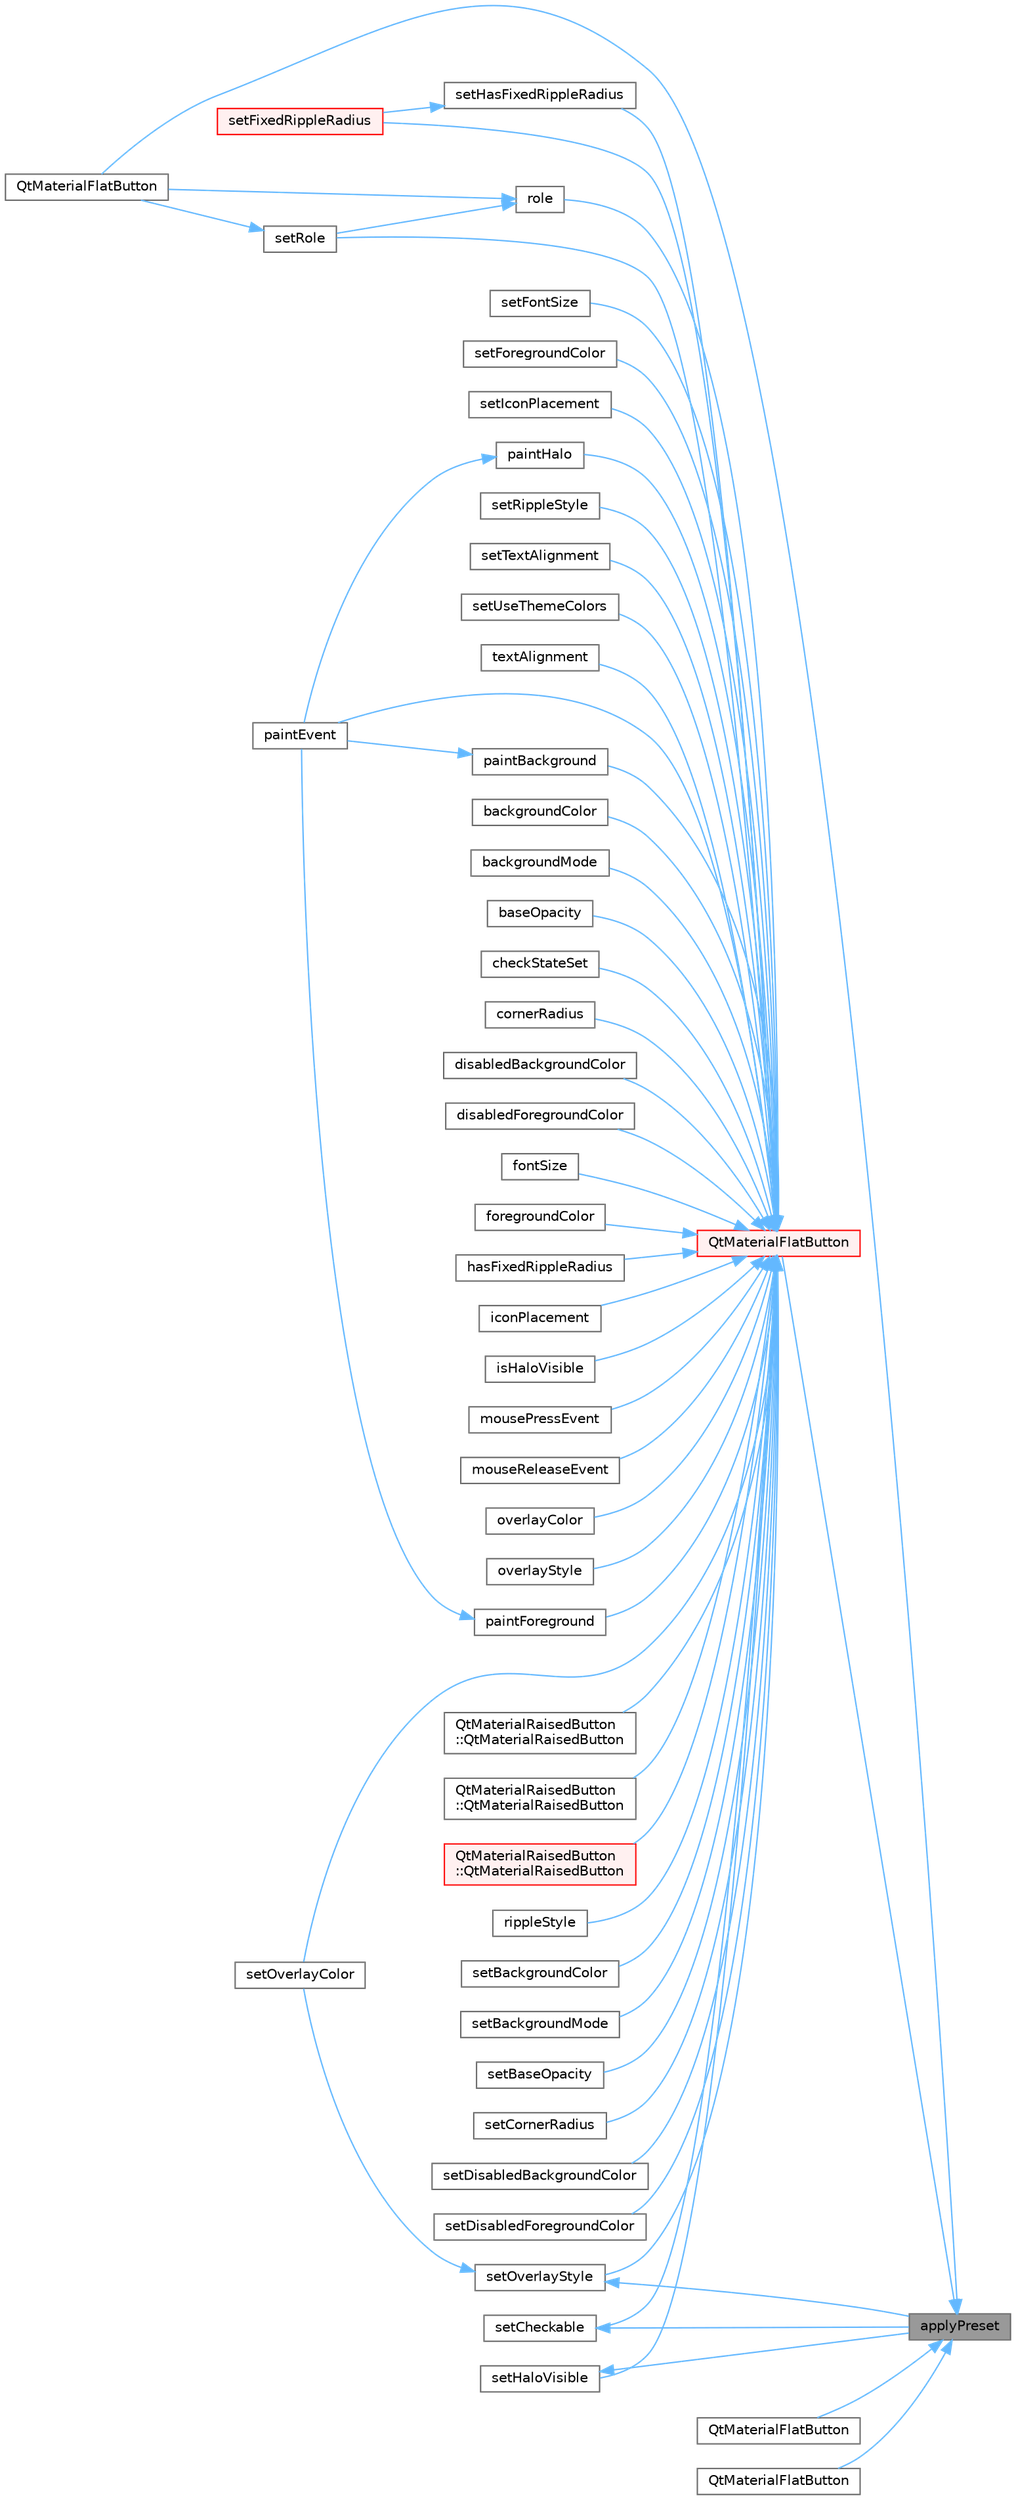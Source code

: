 digraph "applyPreset"
{
 // LATEX_PDF_SIZE
  bgcolor="transparent";
  edge [fontname=Helvetica,fontsize=10,labelfontname=Helvetica,labelfontsize=10];
  node [fontname=Helvetica,fontsize=10,shape=box,height=0.2,width=0.4];
  rankdir="RL";
  Node1 [id="Node000001",label="applyPreset",height=0.2,width=0.4,color="gray40", fillcolor="grey60", style="filled", fontcolor="black",tooltip="应用预设样式"];
  Node1 -> Node2 [id="edge1_Node000001_Node000002",dir="back",color="steelblue1",style="solid",tooltip=" "];
  Node2 [id="Node000002",label="QtMaterialFlatButton",height=0.2,width=0.4,color="grey40", fillcolor="white", style="filled",URL="$class_qt_material_flat_button.html#a77599465a0ecacaed2ff2104abe5dbc1",tooltip="构造函数，初始化扁平按钮"];
  Node1 -> Node3 [id="edge2_Node000001_Node000003",dir="back",color="steelblue1",style="solid",tooltip=" "];
  Node3 [id="Node000003",label="QtMaterialFlatButton",height=0.2,width=0.4,color="grey40", fillcolor="white", style="filled",URL="$class_qt_material_flat_button.html#a52525ef7bdb06e98f817155c22d671f9",tooltip="构造函数，初始化扁平按钮"];
  Node1 -> Node4 [id="edge3_Node000001_Node000004",dir="back",color="steelblue1",style="solid",tooltip=" "];
  Node4 [id="Node000004",label="QtMaterialFlatButton",height=0.2,width=0.4,color="grey40", fillcolor="white", style="filled",URL="$class_qt_material_flat_button.html#a4373196786419e67e0de519c87f3429b",tooltip="构造函数，初始化扁平按钮（私有）"];
  Node1 -> Node5 [id="edge4_Node000001_Node000005",dir="back",color="steelblue1",style="solid",tooltip=" "];
  Node5 [id="Node000005",label="QtMaterialFlatButton",height=0.2,width=0.4,color="red", fillcolor="#FFF0F0", style="filled",URL="$class_qt_material_flat_button.html#a65ea12ca4f16ac2e30c3cf50dce44d02",tooltip="构造函数，初始化扁平按钮"];
  Node5 -> Node6 [id="edge5_Node000005_Node000006",dir="back",color="steelblue1",style="solid",tooltip=" "];
  Node6 [id="Node000006",label="backgroundColor",height=0.2,width=0.4,color="grey40", fillcolor="white", style="filled",URL="$class_qt_material_flat_button.html#ad908e5c524cf9bf566e7f00618666ca0",tooltip="获取背景色"];
  Node5 -> Node7 [id="edge6_Node000005_Node000007",dir="back",color="steelblue1",style="solid",tooltip=" "];
  Node7 [id="Node000007",label="backgroundMode",height=0.2,width=0.4,color="grey40", fillcolor="white", style="filled",URL="$class_qt_material_flat_button.html#a74307169c1070e1d787e389331f17c76",tooltip="获取背景模式"];
  Node5 -> Node8 [id="edge7_Node000005_Node000008",dir="back",color="steelblue1",style="solid",tooltip=" "];
  Node8 [id="Node000008",label="baseOpacity",height=0.2,width=0.4,color="grey40", fillcolor="white", style="filled",URL="$class_qt_material_flat_button.html#a1f7e6e3028fc51149732c13c7ffddbea",tooltip="获取基础透明度"];
  Node5 -> Node9 [id="edge8_Node000005_Node000009",dir="back",color="steelblue1",style="solid",tooltip=" "];
  Node9 [id="Node000009",label="checkStateSet",height=0.2,width=0.4,color="grey40", fillcolor="white", style="filled",URL="$class_qt_material_flat_button.html#a6cace0c26d7cb8e8a5d3630dfd3f4a78",tooltip="检查选中状态"];
  Node5 -> Node10 [id="edge9_Node000005_Node000010",dir="back",color="steelblue1",style="solid",tooltip=" "];
  Node10 [id="Node000010",label="cornerRadius",height=0.2,width=0.4,color="grey40", fillcolor="white", style="filled",URL="$class_qt_material_flat_button.html#a73ebf633665bbb722d72cfb02b264a0b",tooltip="获取圆角半径"];
  Node5 -> Node11 [id="edge10_Node000005_Node000011",dir="back",color="steelblue1",style="solid",tooltip=" "];
  Node11 [id="Node000011",label="disabledBackgroundColor",height=0.2,width=0.4,color="grey40", fillcolor="white", style="filled",URL="$class_qt_material_flat_button.html#ad93ef3978a287b9d814047fa09406ef6",tooltip="获取禁用状态背景色"];
  Node5 -> Node12 [id="edge11_Node000005_Node000012",dir="back",color="steelblue1",style="solid",tooltip=" "];
  Node12 [id="Node000012",label="disabledForegroundColor",height=0.2,width=0.4,color="grey40", fillcolor="white", style="filled",URL="$class_qt_material_flat_button.html#a53f6975c359c7ede5cf330a929648864",tooltip="获取禁用状态前景色"];
  Node5 -> Node13 [id="edge12_Node000005_Node000013",dir="back",color="steelblue1",style="solid",tooltip=" "];
  Node13 [id="Node000013",label="fontSize",height=0.2,width=0.4,color="grey40", fillcolor="white", style="filled",URL="$class_qt_material_flat_button.html#ab06727560c58769d09f2e4487a56e9fa",tooltip="获取字体大小"];
  Node5 -> Node14 [id="edge13_Node000005_Node000014",dir="back",color="steelblue1",style="solid",tooltip=" "];
  Node14 [id="Node000014",label="foregroundColor",height=0.2,width=0.4,color="grey40", fillcolor="white", style="filled",URL="$class_qt_material_flat_button.html#aa8c222b8b118db35838267c7f799e08b",tooltip="获取前景色"];
  Node5 -> Node15 [id="edge14_Node000005_Node000015",dir="back",color="steelblue1",style="solid",tooltip=" "];
  Node15 [id="Node000015",label="hasFixedRippleRadius",height=0.2,width=0.4,color="grey40", fillcolor="white", style="filled",URL="$class_qt_material_flat_button.html#afec9b0bf68a85fb5b00cf3e79b05fa69",tooltip="检查是否使用固定水波纹半径"];
  Node5 -> Node16 [id="edge15_Node000005_Node000016",dir="back",color="steelblue1",style="solid",tooltip=" "];
  Node16 [id="Node000016",label="iconPlacement",height=0.2,width=0.4,color="grey40", fillcolor="white", style="filled",URL="$class_qt_material_flat_button.html#a41e7e19896f3f047358504097d096269",tooltip="获取图标位置"];
  Node5 -> Node17 [id="edge16_Node000005_Node000017",dir="back",color="steelblue1",style="solid",tooltip=" "];
  Node17 [id="Node000017",label="isHaloVisible",height=0.2,width=0.4,color="grey40", fillcolor="white", style="filled",URL="$class_qt_material_flat_button.html#aee57664bdc6b7db4ae0f87bd47dd5a2b",tooltip="检查光晕是否可见"];
  Node5 -> Node18 [id="edge17_Node000005_Node000018",dir="back",color="steelblue1",style="solid",tooltip=" "];
  Node18 [id="Node000018",label="mousePressEvent",height=0.2,width=0.4,color="grey40", fillcolor="white", style="filled",URL="$class_qt_material_flat_button.html#ad42823c78fefc7a77bd5ce1d22e43a89",tooltip="处理鼠标按下事件"];
  Node5 -> Node19 [id="edge18_Node000005_Node000019",dir="back",color="steelblue1",style="solid",tooltip=" "];
  Node19 [id="Node000019",label="mouseReleaseEvent",height=0.2,width=0.4,color="grey40", fillcolor="white", style="filled",URL="$class_qt_material_flat_button.html#a2af1ef690b0504bb681854d26146464c",tooltip="处理鼠标释放事件"];
  Node5 -> Node20 [id="edge19_Node000005_Node000020",dir="back",color="steelblue1",style="solid",tooltip=" "];
  Node20 [id="Node000020",label="overlayColor",height=0.2,width=0.4,color="grey40", fillcolor="white", style="filled",URL="$class_qt_material_flat_button.html#ace85a699015f8153439e52bfb7dddac2",tooltip="获取覆盖层颜色"];
  Node5 -> Node21 [id="edge20_Node000005_Node000021",dir="back",color="steelblue1",style="solid",tooltip=" "];
  Node21 [id="Node000021",label="overlayStyle",height=0.2,width=0.4,color="grey40", fillcolor="white", style="filled",URL="$class_qt_material_flat_button.html#a72947ef28574cd558e1a03a001011943",tooltip="获取覆盖层样式"];
  Node5 -> Node22 [id="edge21_Node000005_Node000022",dir="back",color="steelblue1",style="solid",tooltip=" "];
  Node22 [id="Node000022",label="paintBackground",height=0.2,width=0.4,color="grey40", fillcolor="white", style="filled",URL="$class_qt_material_flat_button.html#aa87fd594c3d7190df252ddffad68365f",tooltip="绘制背景"];
  Node22 -> Node23 [id="edge22_Node000022_Node000023",dir="back",color="steelblue1",style="solid",tooltip=" "];
  Node23 [id="Node000023",label="paintEvent",height=0.2,width=0.4,color="grey40", fillcolor="white", style="filled",URL="$class_qt_material_flat_button.html#a22aafd70af538e89f7310d494a7f2b15",tooltip="绘制按钮"];
  Node5 -> Node23 [id="edge23_Node000005_Node000023",dir="back",color="steelblue1",style="solid",tooltip=" "];
  Node5 -> Node24 [id="edge24_Node000005_Node000024",dir="back",color="steelblue1",style="solid",tooltip=" "];
  Node24 [id="Node000024",label="paintForeground",height=0.2,width=0.4,color="grey40", fillcolor="white", style="filled",URL="$class_qt_material_flat_button.html#a26b6cb69fc3f417fb26676718cdd0fe7",tooltip="绘制前景"];
  Node24 -> Node23 [id="edge25_Node000024_Node000023",dir="back",color="steelblue1",style="solid",tooltip=" "];
  Node5 -> Node25 [id="edge26_Node000005_Node000025",dir="back",color="steelblue1",style="solid",tooltip=" "];
  Node25 [id="Node000025",label="paintHalo",height=0.2,width=0.4,color="grey40", fillcolor="white", style="filled",URL="$class_qt_material_flat_button.html#a6cb52937e77e4c2232e65f83b9db256d",tooltip="绘制光晕"];
  Node25 -> Node23 [id="edge27_Node000025_Node000023",dir="back",color="steelblue1",style="solid",tooltip=" "];
  Node5 -> Node26 [id="edge28_Node000005_Node000026",dir="back",color="steelblue1",style="solid",tooltip=" "];
  Node26 [id="Node000026",label="QtMaterialRaisedButton\l::QtMaterialRaisedButton",height=0.2,width=0.4,color="grey40", fillcolor="white", style="filled",URL="$class_qt_material_raised_button.html#a0f0bea755519a6f40e1e97e23dcefd52",tooltip="构造函数，初始化凸起按钮"];
  Node5 -> Node27 [id="edge29_Node000005_Node000027",dir="back",color="steelblue1",style="solid",tooltip=" "];
  Node27 [id="Node000027",label="QtMaterialRaisedButton\l::QtMaterialRaisedButton",height=0.2,width=0.4,color="grey40", fillcolor="white", style="filled",URL="$class_qt_material_raised_button.html#afcf606af162bfd269131a2472e6ec492",tooltip="构造函数，初始化凸起按钮（私有）"];
  Node5 -> Node28 [id="edge30_Node000005_Node000028",dir="back",color="steelblue1",style="solid",tooltip=" "];
  Node28 [id="Node000028",label="QtMaterialRaisedButton\l::QtMaterialRaisedButton",height=0.2,width=0.4,color="red", fillcolor="#FFF0F0", style="filled",URL="$class_qt_material_raised_button.html#afc13bb3664d3ad98ff032593ab3c05cc",tooltip="构造函数，初始化凸起按钮"];
  Node5 -> Node46 [id="edge31_Node000005_Node000046",dir="back",color="steelblue1",style="solid",tooltip=" "];
  Node46 [id="Node000046",label="rippleStyle",height=0.2,width=0.4,color="grey40", fillcolor="white", style="filled",URL="$class_qt_material_flat_button.html#a8c34b5c405a74505bfde46f9f2021de7",tooltip="获取水波纹样式"];
  Node5 -> Node47 [id="edge32_Node000005_Node000047",dir="back",color="steelblue1",style="solid",tooltip=" "];
  Node47 [id="Node000047",label="role",height=0.2,width=0.4,color="grey40", fillcolor="white", style="filled",URL="$class_qt_material_flat_button.html#a07450914cec7b618139763b561e3f5fe",tooltip="获取按钮角色"];
  Node47 -> Node2 [id="edge33_Node000047_Node000002",dir="back",color="steelblue1",style="solid",tooltip=" "];
  Node47 -> Node48 [id="edge34_Node000047_Node000048",dir="back",color="steelblue1",style="solid",tooltip=" "];
  Node48 [id="Node000048",label="setRole",height=0.2,width=0.4,color="grey40", fillcolor="white", style="filled",URL="$class_qt_material_flat_button.html#aa9b5c39374502a7ef2d747a13d3633e9",tooltip="设置按钮角色"];
  Node48 -> Node2 [id="edge35_Node000048_Node000002",dir="back",color="steelblue1",style="solid",tooltip=" "];
  Node5 -> Node49 [id="edge36_Node000005_Node000049",dir="back",color="steelblue1",style="solid",tooltip=" "];
  Node49 [id="Node000049",label="setBackgroundColor",height=0.2,width=0.4,color="grey40", fillcolor="white", style="filled",URL="$class_qt_material_flat_button.html#a70d4e21190fdc47edd88f078dd2037cb",tooltip="设置背景色"];
  Node5 -> Node50 [id="edge37_Node000005_Node000050",dir="back",color="steelblue1",style="solid",tooltip=" "];
  Node50 [id="Node000050",label="setBackgroundMode",height=0.2,width=0.4,color="grey40", fillcolor="white", style="filled",URL="$class_qt_material_flat_button.html#ab5b251fd7b89ac7d84c24259bd327493",tooltip="设置背景模式"];
  Node5 -> Node51 [id="edge38_Node000005_Node000051",dir="back",color="steelblue1",style="solid",tooltip=" "];
  Node51 [id="Node000051",label="setBaseOpacity",height=0.2,width=0.4,color="grey40", fillcolor="white", style="filled",URL="$class_qt_material_flat_button.html#a98ba74d684d07502b8fc39f44ef88a92",tooltip="设置基础透明度"];
  Node5 -> Node52 [id="edge39_Node000005_Node000052",dir="back",color="steelblue1",style="solid",tooltip=" "];
  Node52 [id="Node000052",label="setCheckable",height=0.2,width=0.4,color="grey40", fillcolor="white", style="filled",URL="$class_qt_material_flat_button.html#a409fc91669595864490584b1a8b8c107",tooltip="设置是否可选中"];
  Node52 -> Node1 [id="edge40_Node000052_Node000001",dir="back",color="steelblue1",style="solid",tooltip=" "];
  Node5 -> Node53 [id="edge41_Node000005_Node000053",dir="back",color="steelblue1",style="solid",tooltip=" "];
  Node53 [id="Node000053",label="setCornerRadius",height=0.2,width=0.4,color="grey40", fillcolor="white", style="filled",URL="$class_qt_material_flat_button.html#a8a4ad36f550c274940d7f37bae5a74f5",tooltip="设置圆角半径"];
  Node5 -> Node54 [id="edge42_Node000005_Node000054",dir="back",color="steelblue1",style="solid",tooltip=" "];
  Node54 [id="Node000054",label="setDisabledBackgroundColor",height=0.2,width=0.4,color="grey40", fillcolor="white", style="filled",URL="$class_qt_material_flat_button.html#a4ca1cec0b5a3853ee419f63c698069c7",tooltip="设置禁用状态背景色"];
  Node5 -> Node55 [id="edge43_Node000005_Node000055",dir="back",color="steelblue1",style="solid",tooltip=" "];
  Node55 [id="Node000055",label="setDisabledForegroundColor",height=0.2,width=0.4,color="grey40", fillcolor="white", style="filled",URL="$class_qt_material_flat_button.html#a6c2c8f546050f9c4030ef53fa137e187",tooltip="设置禁用状态前景色"];
  Node5 -> Node56 [id="edge44_Node000005_Node000056",dir="back",color="steelblue1",style="solid",tooltip=" "];
  Node56 [id="Node000056",label="setFixedRippleRadius",height=0.2,width=0.4,color="red", fillcolor="#FFF0F0", style="filled",URL="$class_qt_material_flat_button.html#a97a7b6745491baa766bb5b483568db65",tooltip="设置固定水波纹半径"];
  Node5 -> Node57 [id="edge45_Node000005_Node000057",dir="back",color="steelblue1",style="solid",tooltip=" "];
  Node57 [id="Node000057",label="setFontSize",height=0.2,width=0.4,color="grey40", fillcolor="white", style="filled",URL="$class_qt_material_flat_button.html#acee19e4cbf953df6a922e1d3c85ff2b8",tooltip="设置字体大小"];
  Node5 -> Node58 [id="edge46_Node000005_Node000058",dir="back",color="steelblue1",style="solid",tooltip=" "];
  Node58 [id="Node000058",label="setForegroundColor",height=0.2,width=0.4,color="grey40", fillcolor="white", style="filled",URL="$class_qt_material_flat_button.html#a7d986b1944dc5a190e509835e7c79eec",tooltip="设置前景色"];
  Node5 -> Node59 [id="edge47_Node000005_Node000059",dir="back",color="steelblue1",style="solid",tooltip=" "];
  Node59 [id="Node000059",label="setHaloVisible",height=0.2,width=0.4,color="grey40", fillcolor="white", style="filled",URL="$class_qt_material_flat_button.html#a99f4eca549b112a5bf5385c01ffdae6a",tooltip="设置光晕是否可见"];
  Node59 -> Node1 [id="edge48_Node000059_Node000001",dir="back",color="steelblue1",style="solid",tooltip=" "];
  Node5 -> Node60 [id="edge49_Node000005_Node000060",dir="back",color="steelblue1",style="solid",tooltip=" "];
  Node60 [id="Node000060",label="setHasFixedRippleRadius",height=0.2,width=0.4,color="grey40", fillcolor="white", style="filled",URL="$class_qt_material_flat_button.html#a025b2fb15a648a52b8bca7502a835e26",tooltip="设置是否使用固定水波纹半径"];
  Node60 -> Node56 [id="edge50_Node000060_Node000056",dir="back",color="steelblue1",style="solid",tooltip=" "];
  Node5 -> Node61 [id="edge51_Node000005_Node000061",dir="back",color="steelblue1",style="solid",tooltip=" "];
  Node61 [id="Node000061",label="setIconPlacement",height=0.2,width=0.4,color="grey40", fillcolor="white", style="filled",URL="$class_qt_material_flat_button.html#ae59799effd2790680f085c919f54ea5e",tooltip="设置图标位置"];
  Node5 -> Node62 [id="edge52_Node000005_Node000062",dir="back",color="steelblue1",style="solid",tooltip=" "];
  Node62 [id="Node000062",label="setOverlayColor",height=0.2,width=0.4,color="grey40", fillcolor="white", style="filled",URL="$class_qt_material_flat_button.html#a2613d783731d00c1573a1b119066287a",tooltip="设置覆盖层颜色"];
  Node5 -> Node63 [id="edge53_Node000005_Node000063",dir="back",color="steelblue1",style="solid",tooltip=" "];
  Node63 [id="Node000063",label="setOverlayStyle",height=0.2,width=0.4,color="grey40", fillcolor="white", style="filled",URL="$class_qt_material_flat_button.html#a0daf5cb2646fc6572dc5afa17b9a4e8d",tooltip="设置覆盖层样式"];
  Node63 -> Node1 [id="edge54_Node000063_Node000001",dir="back",color="steelblue1",style="solid",tooltip=" "];
  Node63 -> Node62 [id="edge55_Node000063_Node000062",dir="back",color="steelblue1",style="solid",tooltip=" "];
  Node5 -> Node64 [id="edge56_Node000005_Node000064",dir="back",color="steelblue1",style="solid",tooltip=" "];
  Node64 [id="Node000064",label="setRippleStyle",height=0.2,width=0.4,color="grey40", fillcolor="white", style="filled",URL="$class_qt_material_flat_button.html#a3887ee5e5d50b104f3f0035d28126c0d",tooltip="设置水波纹样式"];
  Node5 -> Node48 [id="edge57_Node000005_Node000048",dir="back",color="steelblue1",style="solid",tooltip=" "];
  Node5 -> Node65 [id="edge58_Node000005_Node000065",dir="back",color="steelblue1",style="solid",tooltip=" "];
  Node65 [id="Node000065",label="setTextAlignment",height=0.2,width=0.4,color="grey40", fillcolor="white", style="filled",URL="$class_qt_material_flat_button.html#a37452d64f608d15502d49f509ce143f2",tooltip="设置文本对齐方式"];
  Node5 -> Node66 [id="edge59_Node000005_Node000066",dir="back",color="steelblue1",style="solid",tooltip=" "];
  Node66 [id="Node000066",label="setUseThemeColors",height=0.2,width=0.4,color="grey40", fillcolor="white", style="filled",URL="$class_qt_material_flat_button.html#ac18ecdbb1119e3d1ce7ce2de14a7a480",tooltip="设置是否使用主题颜色"];
  Node5 -> Node67 [id="edge60_Node000005_Node000067",dir="back",color="steelblue1",style="solid",tooltip=" "];
  Node67 [id="Node000067",label="textAlignment",height=0.2,width=0.4,color="grey40", fillcolor="white", style="filled",URL="$class_qt_material_flat_button.html#a1d72d4d367f144ac8835addf394e1948",tooltip="获取文本对齐方式"];
}

